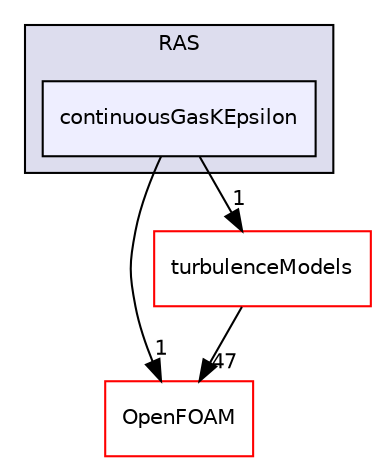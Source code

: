digraph "src/TurbulenceModels/phaseCompressible/RAS/continuousGasKEpsilon" {
  bgcolor=transparent;
  compound=true
  node [ fontsize="10", fontname="Helvetica"];
  edge [ labelfontsize="10", labelfontname="Helvetica"];
  subgraph clusterdir_d56f8f56acacbc657c0273a190dad740 {
    graph [ bgcolor="#ddddee", pencolor="black", label="RAS" fontname="Helvetica", fontsize="10", URL="dir_d56f8f56acacbc657c0273a190dad740.html"]
  dir_224c8ebc4a8c3de425738a48518d6b37 [shape=box, label="continuousGasKEpsilon", style="filled", fillcolor="#eeeeff", pencolor="black", URL="dir_224c8ebc4a8c3de425738a48518d6b37.html"];
  }
  dir_c5473ff19b20e6ec4dfe5c310b3778a8 [shape=box label="OpenFOAM" color="red" URL="dir_c5473ff19b20e6ec4dfe5c310b3778a8.html"];
  dir_a3dc37bcacf99bb6122ed819dac99f09 [shape=box label="turbulenceModels" color="red" URL="dir_a3dc37bcacf99bb6122ed819dac99f09.html"];
  dir_a3dc37bcacf99bb6122ed819dac99f09->dir_c5473ff19b20e6ec4dfe5c310b3778a8 [headlabel="47", labeldistance=1.5 headhref="dir_000740_001873.html"];
  dir_224c8ebc4a8c3de425738a48518d6b37->dir_c5473ff19b20e6ec4dfe5c310b3778a8 [headlabel="1", labeldistance=1.5 headhref="dir_003019_001873.html"];
  dir_224c8ebc4a8c3de425738a48518d6b37->dir_a3dc37bcacf99bb6122ed819dac99f09 [headlabel="1", labeldistance=1.5 headhref="dir_003019_000740.html"];
}
